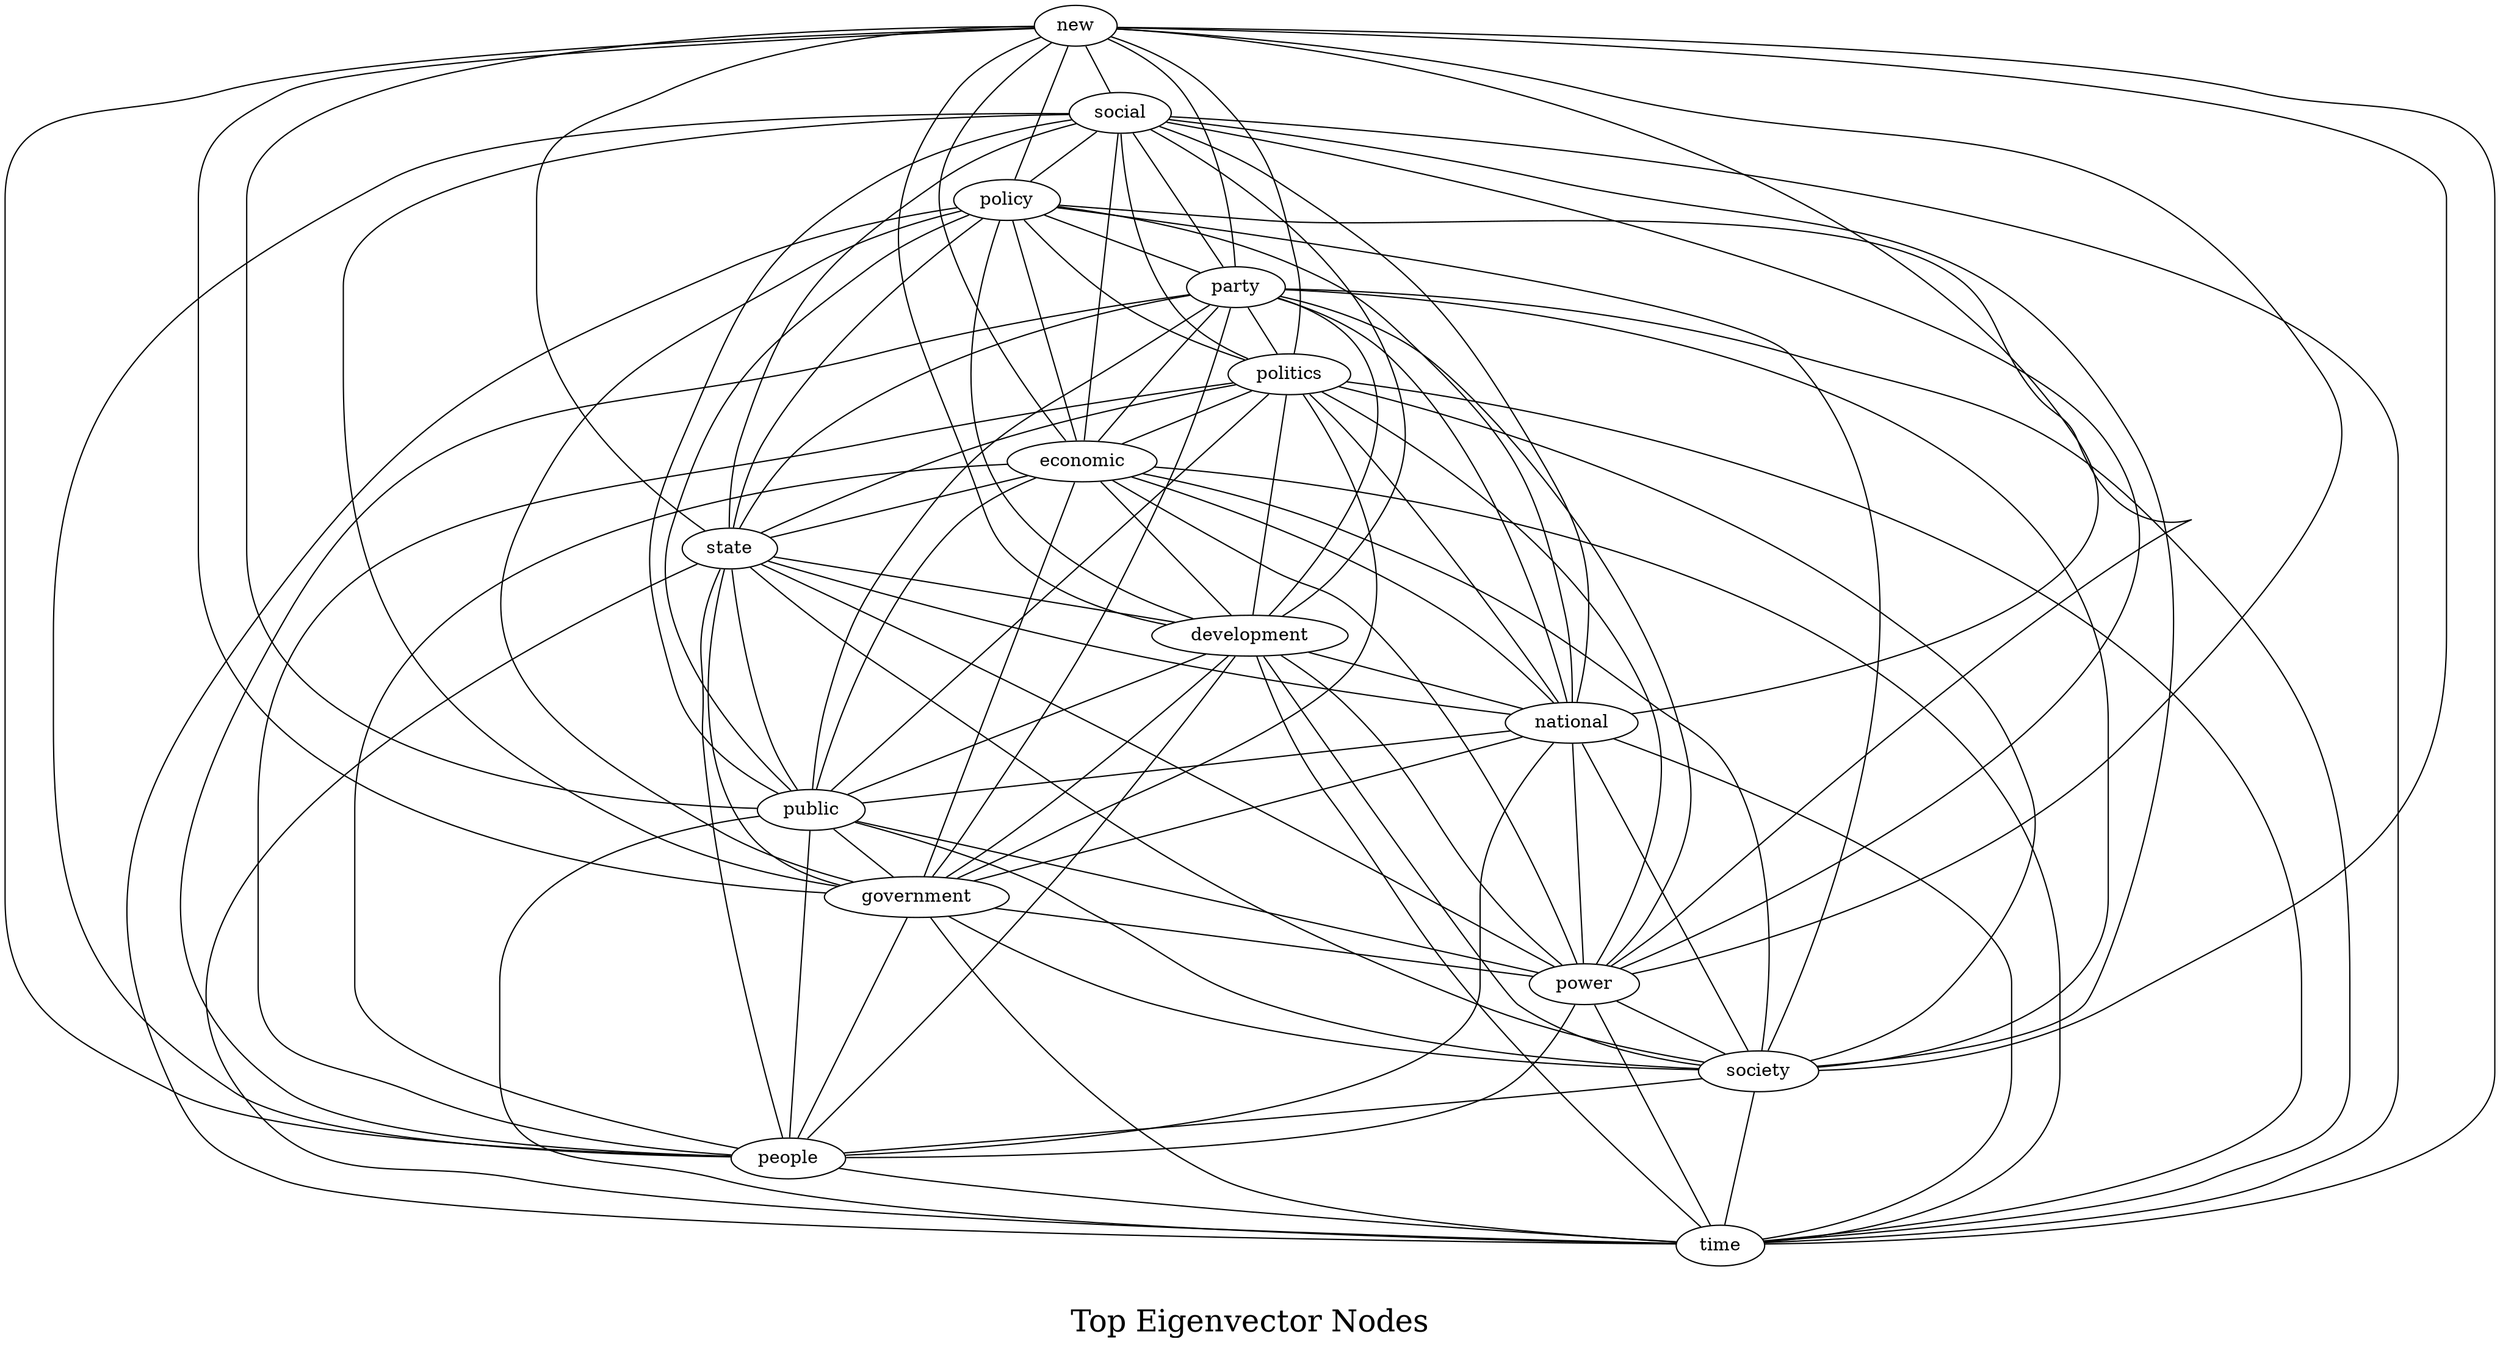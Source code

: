 /*****
Top Eigenvector Nodes
*****/

graph G {
  graph [splines=true overlap=false]
  node  [shape=ellipse, width=0.3, height=0.3]
  65 [label="state"];
  0 [label="new"];
  4 [label="social"];
  237 [label="government"];
  22 [label="policy"];
  66 [label="development"];
  34 [label="economic"];
  70 [label="national"];
  24 [label="party"];
  1040 [label="time"];
  409 [label="society"];
  88 [label="public"];
  316 [label="power"];
  33 [label="politics"];
  757 [label="people"];
  65 -- 66;
  65 -- 70;
  65 -- 88;
  65 -- 237;
  65 -- 316;
  65 -- 409;
  65 -- 757;
  65 -- 1040;
  0 -- 4;
  0 -- 22;
  0 -- 24;
  0 -- 33;
  0 -- 34;
  0 -- 65;
  0 -- 66;
  0 -- 70;
  0 -- 88;
  0 -- 237;
  0 -- 316;
  0 -- 409;
  0 -- 757;
  0 -- 1040;
  4 -- 22;
  4 -- 24;
  4 -- 33;
  4 -- 34;
  4 -- 65;
  4 -- 66;
  4 -- 70;
  4 -- 88;
  4 -- 237;
  4 -- 316;
  4 -- 409;
  4 -- 757;
  4 -- 1040;
  237 -- 316;
  237 -- 409;
  237 -- 757;
  237 -- 1040;
  22 -- 24;
  22 -- 33;
  22 -- 34;
  22 -- 65;
  22 -- 66;
  22 -- 70;
  22 -- 88;
  22 -- 237;
  22 -- 316;
  22 -- 409;
  22 -- 1040;
  66 -- 70;
  66 -- 88;
  66 -- 237;
  66 -- 316;
  66 -- 409;
  66 -- 757;
  66 -- 1040;
  34 -- 65;
  34 -- 66;
  34 -- 70;
  34 -- 88;
  34 -- 237;
  34 -- 316;
  34 -- 409;
  34 -- 757;
  34 -- 1040;
  70 -- 88;
  70 -- 237;
  70 -- 316;
  70 -- 409;
  70 -- 757;
  70 -- 1040;
  24 -- 33;
  24 -- 34;
  24 -- 65;
  24 -- 66;
  24 -- 70;
  24 -- 88;
  24 -- 237;
  24 -- 316;
  24 -- 409;
  24 -- 757;
  24 -- 1040;
  409 -- 757;
  409 -- 1040;
  88 -- 237;
  88 -- 316;
  88 -- 409;
  88 -- 757;
  88 -- 1040;
  316 -- 409;
  316 -- 757;
  316 -- 1040;
  33 -- 34;
  33 -- 65;
  33 -- 66;
  33 -- 70;
  33 -- 88;
  33 -- 237;
  33 -- 316;
  33 -- 409;
  33 -- 757;
  33 -- 1040;
  757 -- 1040;
  label = "\nTop Eigenvector Nodes\n";  fontsize=24;
}
